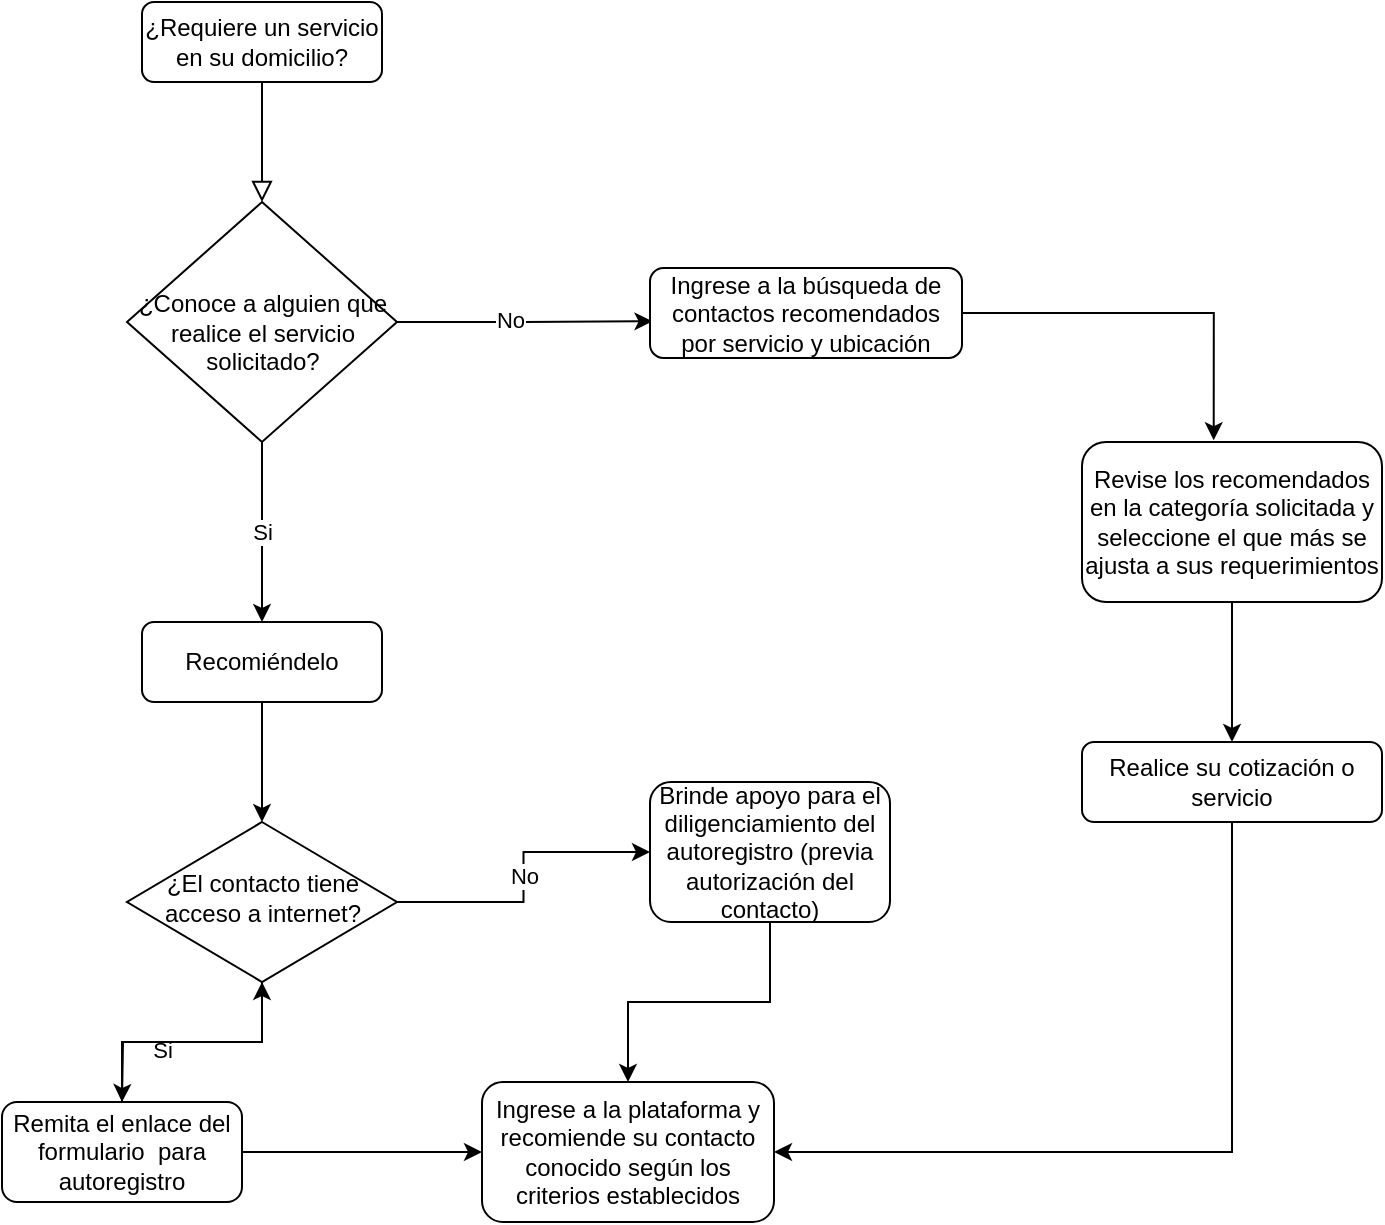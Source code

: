 <mxfile version="15.2.5" type="github">
  <diagram id="C5RBs43oDa-KdzZeNtuy" name="Page-1">
    <mxGraphModel dx="1259" dy="519" grid="1" gridSize="10" guides="1" tooltips="1" connect="1" arrows="1" fold="1" page="1" pageScale="1" pageWidth="827" pageHeight="1169" math="0" shadow="0">
      <root>
        <mxCell id="WIyWlLk6GJQsqaUBKTNV-0" />
        <mxCell id="WIyWlLk6GJQsqaUBKTNV-1" parent="WIyWlLk6GJQsqaUBKTNV-0" />
        <mxCell id="WIyWlLk6GJQsqaUBKTNV-2" value="" style="rounded=0;html=1;jettySize=auto;orthogonalLoop=1;fontSize=11;endArrow=block;endFill=0;endSize=8;strokeWidth=1;shadow=0;labelBackgroundColor=none;edgeStyle=orthogonalEdgeStyle;" parent="WIyWlLk6GJQsqaUBKTNV-1" source="WIyWlLk6GJQsqaUBKTNV-3" target="WIyWlLk6GJQsqaUBKTNV-6" edge="1">
          <mxGeometry relative="1" as="geometry" />
        </mxCell>
        <mxCell id="WIyWlLk6GJQsqaUBKTNV-3" value="¿Requiere un servicio en su domicilio?" style="rounded=1;whiteSpace=wrap;html=1;fontSize=12;glass=0;strokeWidth=1;shadow=0;" parent="WIyWlLk6GJQsqaUBKTNV-1" vertex="1">
          <mxGeometry x="160" y="80" width="120" height="40" as="geometry" />
        </mxCell>
        <mxCell id="Vw7MNA-EWWOGb_F03nH--2" value="Si" style="edgeStyle=orthogonalEdgeStyle;rounded=0;orthogonalLoop=1;jettySize=auto;html=1;exitX=0.5;exitY=1;exitDx=0;exitDy=0;" edge="1" parent="WIyWlLk6GJQsqaUBKTNV-1" source="WIyWlLk6GJQsqaUBKTNV-6" target="WIyWlLk6GJQsqaUBKTNV-12">
          <mxGeometry relative="1" as="geometry" />
        </mxCell>
        <mxCell id="Vw7MNA-EWWOGb_F03nH--5" style="edgeStyle=orthogonalEdgeStyle;rounded=0;orthogonalLoop=1;jettySize=auto;html=1;entryX=0.008;entryY=0.592;entryDx=0;entryDy=0;entryPerimeter=0;" edge="1" parent="WIyWlLk6GJQsqaUBKTNV-1" source="WIyWlLk6GJQsqaUBKTNV-6" target="WIyWlLk6GJQsqaUBKTNV-7">
          <mxGeometry relative="1" as="geometry" />
        </mxCell>
        <mxCell id="Vw7MNA-EWWOGb_F03nH--6" value="No" style="edgeLabel;html=1;align=center;verticalAlign=middle;resizable=0;points=[];" vertex="1" connectable="0" parent="Vw7MNA-EWWOGb_F03nH--5">
          <mxGeometry x="-0.117" y="1" relative="1" as="geometry">
            <mxPoint as="offset" />
          </mxGeometry>
        </mxCell>
        <mxCell id="WIyWlLk6GJQsqaUBKTNV-6" value="&lt;br&gt;¿Conoce a alguien que realice el servicio &lt;br&gt;solicitado?" style="rhombus;whiteSpace=wrap;html=1;shadow=0;fontFamily=Helvetica;fontSize=12;align=center;strokeWidth=1;spacing=6;spacingTop=-4;" parent="WIyWlLk6GJQsqaUBKTNV-1" vertex="1">
          <mxGeometry x="152.5" y="180" width="135" height="120" as="geometry" />
        </mxCell>
        <mxCell id="Vw7MNA-EWWOGb_F03nH--18" style="edgeStyle=orthogonalEdgeStyle;rounded=0;orthogonalLoop=1;jettySize=auto;html=1;exitX=1;exitY=0.5;exitDx=0;exitDy=0;entryX=0.439;entryY=-0.011;entryDx=0;entryDy=0;entryPerimeter=0;" edge="1" parent="WIyWlLk6GJQsqaUBKTNV-1" source="WIyWlLk6GJQsqaUBKTNV-7" target="Vw7MNA-EWWOGb_F03nH--17">
          <mxGeometry relative="1" as="geometry" />
        </mxCell>
        <mxCell id="WIyWlLk6GJQsqaUBKTNV-7" value="Ingrese a la búsqueda de contactos recomendados por servicio y ubicación" style="rounded=1;whiteSpace=wrap;html=1;fontSize=12;glass=0;strokeWidth=1;shadow=0;" parent="WIyWlLk6GJQsqaUBKTNV-1" vertex="1">
          <mxGeometry x="414" y="213" width="156" height="45" as="geometry" />
        </mxCell>
        <mxCell id="Vw7MNA-EWWOGb_F03nH--3" style="edgeStyle=orthogonalEdgeStyle;rounded=0;orthogonalLoop=1;jettySize=auto;html=1;exitX=0.5;exitY=1;exitDx=0;exitDy=0;entryX=0.5;entryY=0;entryDx=0;entryDy=0;" edge="1" parent="WIyWlLk6GJQsqaUBKTNV-1" source="WIyWlLk6GJQsqaUBKTNV-12" target="Vw7MNA-EWWOGb_F03nH--1">
          <mxGeometry relative="1" as="geometry" />
        </mxCell>
        <mxCell id="WIyWlLk6GJQsqaUBKTNV-12" value="Recomiéndelo" style="rounded=1;whiteSpace=wrap;html=1;fontSize=12;glass=0;strokeWidth=1;shadow=0;" parent="WIyWlLk6GJQsqaUBKTNV-1" vertex="1">
          <mxGeometry x="160" y="390" width="120" height="40" as="geometry" />
        </mxCell>
        <mxCell id="Vw7MNA-EWWOGb_F03nH--8" style="edgeStyle=orthogonalEdgeStyle;rounded=0;orthogonalLoop=1;jettySize=auto;html=1;exitX=0.5;exitY=1;exitDx=0;exitDy=0;" edge="1" parent="WIyWlLk6GJQsqaUBKTNV-1" source="Vw7MNA-EWWOGb_F03nH--1">
          <mxGeometry relative="1" as="geometry">
            <mxPoint x="150" y="630" as="targetPoint" />
          </mxGeometry>
        </mxCell>
        <mxCell id="Vw7MNA-EWWOGb_F03nH--10" value="Si" style="edgeLabel;html=1;align=center;verticalAlign=middle;resizable=0;points=[];" vertex="1" connectable="0" parent="Vw7MNA-EWWOGb_F03nH--8">
          <mxGeometry x="0.239" y="4" relative="1" as="geometry">
            <mxPoint as="offset" />
          </mxGeometry>
        </mxCell>
        <mxCell id="Vw7MNA-EWWOGb_F03nH--9" value="No" style="edgeStyle=orthogonalEdgeStyle;rounded=0;orthogonalLoop=1;jettySize=auto;html=1;exitX=1;exitY=0.5;exitDx=0;exitDy=0;entryX=0;entryY=0.5;entryDx=0;entryDy=0;" edge="1" parent="WIyWlLk6GJQsqaUBKTNV-1" source="Vw7MNA-EWWOGb_F03nH--1" target="Vw7MNA-EWWOGb_F03nH--13">
          <mxGeometry relative="1" as="geometry">
            <mxPoint x="410" y="500" as="targetPoint" />
          </mxGeometry>
        </mxCell>
        <mxCell id="Vw7MNA-EWWOGb_F03nH--1" value="¿El contacto tiene acceso a internet?" style="rhombus;whiteSpace=wrap;html=1;shadow=0;fontFamily=Helvetica;fontSize=12;align=center;strokeWidth=1;spacing=6;spacingTop=-4;" vertex="1" parent="WIyWlLk6GJQsqaUBKTNV-1">
          <mxGeometry x="152.5" y="490" width="135" height="80" as="geometry" />
        </mxCell>
        <mxCell id="Vw7MNA-EWWOGb_F03nH--12" value="" style="edgeStyle=orthogonalEdgeStyle;rounded=0;orthogonalLoop=1;jettySize=auto;html=1;exitX=0.5;exitY=0;exitDx=0;exitDy=0;" edge="1" parent="WIyWlLk6GJQsqaUBKTNV-1" source="Vw7MNA-EWWOGb_F03nH--11" target="Vw7MNA-EWWOGb_F03nH--1">
          <mxGeometry relative="1" as="geometry" />
        </mxCell>
        <mxCell id="Vw7MNA-EWWOGb_F03nH--15" style="edgeStyle=orthogonalEdgeStyle;rounded=0;orthogonalLoop=1;jettySize=auto;html=1;exitX=1;exitY=0.5;exitDx=0;exitDy=0;entryX=0;entryY=0.5;entryDx=0;entryDy=0;" edge="1" parent="WIyWlLk6GJQsqaUBKTNV-1" source="Vw7MNA-EWWOGb_F03nH--11" target="Vw7MNA-EWWOGb_F03nH--14">
          <mxGeometry relative="1" as="geometry" />
        </mxCell>
        <mxCell id="Vw7MNA-EWWOGb_F03nH--11" value="Remita el enlace del formulario&amp;nbsp; para autoregistro" style="rounded=1;whiteSpace=wrap;html=1;fontSize=12;glass=0;strokeWidth=1;shadow=0;" vertex="1" parent="WIyWlLk6GJQsqaUBKTNV-1">
          <mxGeometry x="90" y="630" width="120" height="50" as="geometry" />
        </mxCell>
        <mxCell id="Vw7MNA-EWWOGb_F03nH--16" value="" style="edgeStyle=orthogonalEdgeStyle;rounded=0;orthogonalLoop=1;jettySize=auto;html=1;" edge="1" parent="WIyWlLk6GJQsqaUBKTNV-1" source="Vw7MNA-EWWOGb_F03nH--13" target="Vw7MNA-EWWOGb_F03nH--14">
          <mxGeometry relative="1" as="geometry" />
        </mxCell>
        <mxCell id="Vw7MNA-EWWOGb_F03nH--13" value="Brinde apoyo para el diligenciamiento del autoregistro (previa autorización del contacto)" style="rounded=1;whiteSpace=wrap;html=1;fontSize=12;glass=0;strokeWidth=1;shadow=0;" vertex="1" parent="WIyWlLk6GJQsqaUBKTNV-1">
          <mxGeometry x="414" y="470" width="120" height="70" as="geometry" />
        </mxCell>
        <mxCell id="Vw7MNA-EWWOGb_F03nH--14" value="Ingrese a la plataforma y recomiende su contacto conocido según los criterios establecidos" style="rounded=1;whiteSpace=wrap;html=1;fontSize=12;glass=0;strokeWidth=1;shadow=0;" vertex="1" parent="WIyWlLk6GJQsqaUBKTNV-1">
          <mxGeometry x="330" y="620" width="146" height="70" as="geometry" />
        </mxCell>
        <mxCell id="Vw7MNA-EWWOGb_F03nH--19" style="edgeStyle=orthogonalEdgeStyle;rounded=0;orthogonalLoop=1;jettySize=auto;html=1;exitX=0.5;exitY=1;exitDx=0;exitDy=0;" edge="1" parent="WIyWlLk6GJQsqaUBKTNV-1" source="Vw7MNA-EWWOGb_F03nH--17">
          <mxGeometry relative="1" as="geometry">
            <mxPoint x="705" y="450" as="targetPoint" />
          </mxGeometry>
        </mxCell>
        <mxCell id="Vw7MNA-EWWOGb_F03nH--17" value="Revise los recomendados en la categoría solicitada y seleccione el que más se ajusta a sus requerimientos" style="rounded=1;whiteSpace=wrap;html=1;fontSize=12;glass=0;strokeWidth=1;shadow=0;" vertex="1" parent="WIyWlLk6GJQsqaUBKTNV-1">
          <mxGeometry x="630" y="300" width="150" height="80" as="geometry" />
        </mxCell>
        <mxCell id="Vw7MNA-EWWOGb_F03nH--21" style="edgeStyle=orthogonalEdgeStyle;rounded=0;orthogonalLoop=1;jettySize=auto;html=1;exitX=0.5;exitY=1;exitDx=0;exitDy=0;entryX=1;entryY=0.5;entryDx=0;entryDy=0;" edge="1" parent="WIyWlLk6GJQsqaUBKTNV-1" source="Vw7MNA-EWWOGb_F03nH--20" target="Vw7MNA-EWWOGb_F03nH--14">
          <mxGeometry relative="1" as="geometry" />
        </mxCell>
        <mxCell id="Vw7MNA-EWWOGb_F03nH--20" value="Realice su cotización o servicio" style="rounded=1;whiteSpace=wrap;html=1;fontSize=12;glass=0;strokeWidth=1;shadow=0;" vertex="1" parent="WIyWlLk6GJQsqaUBKTNV-1">
          <mxGeometry x="630" y="450" width="150" height="40" as="geometry" />
        </mxCell>
      </root>
    </mxGraphModel>
  </diagram>
</mxfile>
